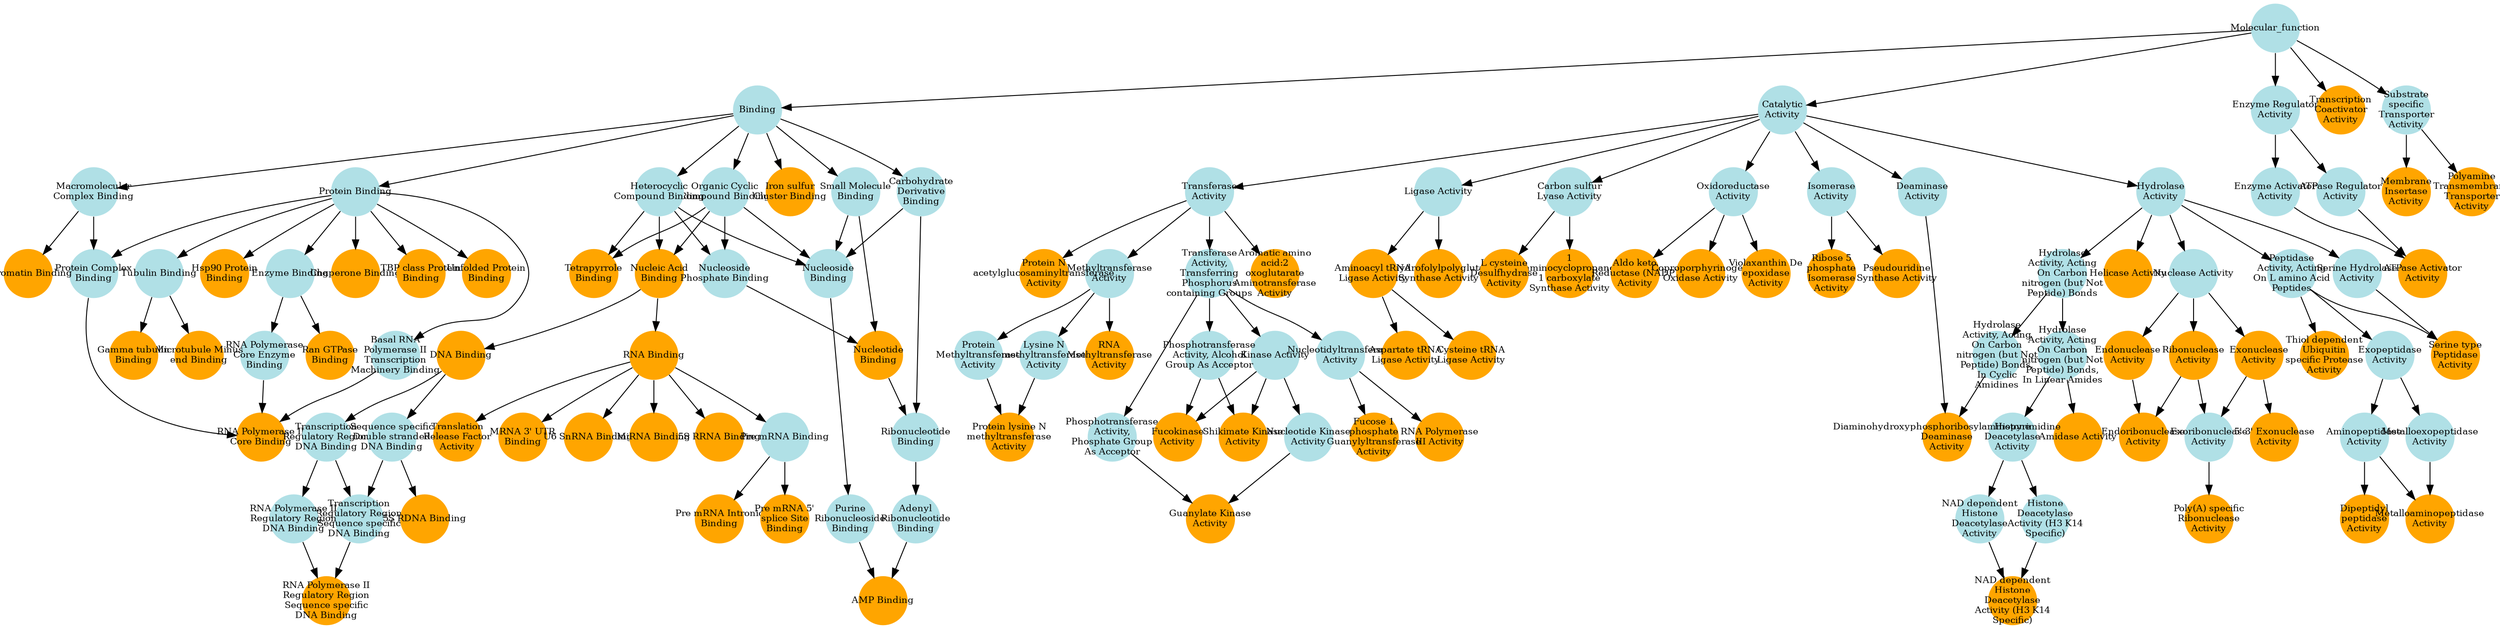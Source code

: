 digraph {
1 [style="filled", fixedsize="true", fontsize="10", shape="circle", width="0.75", fillcolor="powderblue", label="Molecular_function", color="transparent"];
2 [style="filled", fixedsize="true", fontsize="10", shape="circle", width="0.75", fillcolor="powderblue", label="Binding", color="transparent"];
3 [style="filled", fixedsize="true", fontsize="10", shape="circle", width="0.75", fillcolor="powderblue", label="Organic Cyclic
Compound Binding", color="transparent"];
4 [style="filled", fixedsize="true", fontsize="10", shape="circle", width="0.75", fillcolor="powderblue", label="Heterocyclic
Compound Binding", color="transparent"];
5 [style="filled", fixedsize="true", fontsize="10", shape="circle", width="0.75", fillcolor="orange", label="Nucleic Acid
Binding", color="transparent"];
6 [style="filled", fixedsize="true", fontsize="10", shape="circle", width="0.75", fillcolor="orange", label="RNA Binding", color="transparent"];
7 [style="filled", fixedsize="true", fontsize="10", shape="circle", width="0.75", fillcolor="powderblue", label="Small Molecule
Binding", color="transparent"];
8 [style="filled", fixedsize="true", fontsize="10", shape="circle", width="0.75", fillcolor="powderblue", label="Nucleoside
Phosphate Binding", color="transparent"];
9 [style="filled", fixedsize="true", fontsize="10", shape="circle", width="0.75", fillcolor="orange", label="Nucleotide
Binding", color="transparent"];
10 [style="filled", fixedsize="true", fontsize="10", shape="circle", width="0.75", fillcolor="powderblue", label="Catalytic
Activity", color="transparent"];
11 [style="filled", fixedsize="true", fontsize="10", shape="circle", width="0.75", fillcolor="powderblue", label="Hydrolase
Activity", color="transparent"];
12 [style="filled", fixedsize="true", fontsize="10", shape="circle", width="0.75", fillcolor="powderblue", label="Nuclease Activity", color="transparent"];
13 [style="filled", fixedsize="true", fontsize="10", shape="circle", width="0.75", fillcolor="orange", label="Exonuclease
Activity", color="transparent"];
14 [style="filled", fixedsize="true", fontsize="10", shape="circle", width="0.75", fillcolor="orange", label="5' 3' Exonuclease
Activity", color="transparent"];
15 [style="filled", fixedsize="true", fontsize="10", shape="circle", width="0.75", fillcolor="powderblue", label="Transferase
Activity", color="transparent"];
16 [style="filled", fixedsize="true", fontsize="10", shape="circle", width="0.75", fillcolor="powderblue", label="Methyltransferase
Activity", color="transparent"];
17 [style="filled", fixedsize="true", fontsize="10", shape="circle", width="0.75", fillcolor="orange", label="RNA
Methyltransferase
Activity", color="transparent"];
18 [style="filled", fixedsize="true", fontsize="10", shape="circle", width="0.75", fillcolor="orange", label="Helicase Activity", color="transparent"];
19 [style="filled", fixedsize="true", fontsize="10", shape="circle", width="0.75", fillcolor="powderblue", label="Protein Binding", color="transparent"];
20 [style="filled", fixedsize="true", fontsize="10", shape="circle", width="0.75", fillcolor="powderblue", label="Basal RNA
Polymerase II
Transcription
Machinery Binding", color="transparent"];
21 [style="filled", fixedsize="true", fontsize="10", shape="circle", width="0.75", fillcolor="powderblue", label="Macromolecular
Complex Binding", color="transparent"];
22 [style="filled", fixedsize="true", fontsize="10", shape="circle", width="0.75", fillcolor="powderblue", label="Protein Complex
Binding", color="transparent"];
23 [style="filled", fixedsize="true", fontsize="10", shape="circle", width="0.75", fillcolor="powderblue", label="Enzyme Binding", color="transparent"];
24 [style="filled", fixedsize="true", fontsize="10", shape="circle", width="0.75", fillcolor="powderblue", label="RNA Polymerase
Core Enzyme
Binding", color="transparent"];
25 [style="filled", fixedsize="true", fontsize="10", shape="circle", width="0.75", fillcolor="orange", label="RNA Polymerase II
Core Binding", color="transparent"];
26 [style="filled", fixedsize="true", fontsize="10", shape="circle", width="0.75", fillcolor="orange", label="Ribonuclease
Activity", color="transparent"];
27 [style="filled", fixedsize="true", fontsize="10", shape="circle", width="0.75", fillcolor="powderblue", label="Exoribonuclease
Activity", color="transparent"];
28 [style="filled", fixedsize="true", fontsize="10", shape="circle", width="0.75", fillcolor="orange", label="Poly(A) specific
Ribonuclease
Activity", color="transparent"];
29 [style="filled", fixedsize="true", fontsize="10", shape="circle", width="0.75", fillcolor="orange", label="Endonuclease
Activity", color="transparent"];
30 [style="filled", fixedsize="true", fontsize="10", shape="circle", width="0.75", fillcolor="powderblue", label="Ligase Activity", color="transparent"];
31 [style="filled", fixedsize="true", fontsize="10", shape="circle", width="0.75", fillcolor="orange", label="Tetrahydrofolylpolyglutamate
Synthase Activity", color="transparent"];
32 [style="filled", fixedsize="true", fontsize="10", shape="circle", width="0.75", fillcolor="powderblue", label="Carbon sulfur
Lyase Activity", color="transparent"];
33 [style="filled", fixedsize="true", fontsize="10", shape="circle", width="0.75", fillcolor="orange", label="1
aminocyclopropane
1 carboxylate
Synthase Activity", color="transparent"];
34 [style="filled", fixedsize="true", fontsize="10", shape="circle", width="0.75", fillcolor="powderblue", label="Transferase
Activity,
Transferring
Phosphorus
containing Groups", color="transparent"];
35 [style="filled", fixedsize="true", fontsize="10", shape="circle", width="0.75", fillcolor="powderblue", label="Kinase Activity", color="transparent"];
36 [style="filled", fixedsize="true", fontsize="10", shape="circle", width="0.75", fillcolor="powderblue", label="Phosphotransferase
Activity, Alcohol
Group As Acceptor", color="transparent"];
37 [style="filled", fixedsize="true", fontsize="10", shape="circle", width="0.75", fillcolor="orange", label="Shikimate Kinase
Activity", color="transparent"];
38 [style="filled", fixedsize="true", fontsize="10", shape="circle", width="0.75", fillcolor="orange", label="5S RRNA Binding", color="transparent"];
39 [style="filled", fixedsize="true", fontsize="10", shape="circle", width="0.75", fillcolor="powderblue", label="Enzyme Regulator
Activity", color="transparent"];
40 [style="filled", fixedsize="true", fontsize="10", shape="circle", width="0.75", fillcolor="powderblue", label="Enzyme Activator
Activity", color="transparent"];
41 [style="filled", fixedsize="true", fontsize="10", shape="circle", width="0.75", fillcolor="powderblue", label="ATPase Regulator
Activity", color="transparent"];
42 [style="filled", fixedsize="true", fontsize="10", shape="circle", width="0.75", fillcolor="orange", label="ATPase Activator
Activity", color="transparent"];
43 [style="filled", fixedsize="true", fontsize="10", shape="circle", width="0.75", fillcolor="orange", label="Transcription
Coactivator
Activity", color="transparent"];
44 [style="filled", fixedsize="true", fontsize="10", shape="circle", width="0.75", fillcolor="orange", label="Aminoacyl tRNA
Ligase Activity", color="transparent"];
45 [style="filled", fixedsize="true", fontsize="10", shape="circle", width="0.75", fillcolor="orange", label="Cysteine tRNA
Ligase Activity", color="transparent"];
46 [style="filled", fixedsize="true", fontsize="10", shape="circle", width="0.75", fillcolor="orange", label="Iron sulfur
Cluster Binding", color="transparent"];
47 [style="filled", fixedsize="true", fontsize="10", shape="circle", width="0.75", fillcolor="powderblue", label="Oxidoreductase
Activity", color="transparent"];
48 [style="filled", fixedsize="true", fontsize="10", shape="circle", width="0.75", fillcolor="orange", label="Aldo keto
Reductase (NADP)
Activity", color="transparent"];
49 [style="filled", fixedsize="true", fontsize="10", shape="circle", width="0.75", fillcolor="orange", label="Hsp90 Protein
Binding", color="transparent"];
50 [style="filled", fixedsize="true", fontsize="10", shape="circle", width="0.75", fillcolor="powderblue", label="Tubulin Binding", color="transparent"];
51 [style="filled", fixedsize="true", fontsize="10", shape="circle", width="0.75", fillcolor="orange", label="Microtubule Minus
end Binding", color="transparent"];
52 [style="filled", fixedsize="true", fontsize="10", shape="circle", width="0.75", fillcolor="orange", label="Chromatin Binding", color="transparent"];
53 [style="filled", fixedsize="true", fontsize="10", shape="circle", width="0.75", fillcolor="powderblue", label="Substrate
specific
Transporter
Activity", color="transparent"];
54 [style="filled", fixedsize="true", fontsize="10", shape="circle", width="0.75", fillcolor="orange", label="Membrane
Insertase
Activity", color="transparent"];
55 [style="filled", fixedsize="true", fontsize="10", shape="circle", width="0.75", fillcolor="powderblue", label="Hydrolase
Activity, Acting
On Carbon
nitrogen (but Not
Peptide) Bonds", color="transparent"];
56 [style="filled", fixedsize="true", fontsize="10", shape="circle", width="0.75", fillcolor="powderblue", label="Hydrolase
Activity, Acting
On Carbon
nitrogen (but Not
Peptide) Bonds,
In Linear Amides", color="transparent"];
57 [style="filled", fixedsize="true", fontsize="10", shape="circle", width="0.75", fillcolor="orange", label="Amidase Activity", color="transparent"];
58 [style="filled", fixedsize="true", fontsize="10", shape="circle", width="0.75", fillcolor="orange", label="Ran GTPase
Binding", color="transparent"];
59 [style="filled", fixedsize="true", fontsize="10", shape="circle", width="0.75", fillcolor="orange", label="Polyamine
Transmembrane
Transporter
Activity", color="transparent"];
60 [style="filled", fixedsize="true", fontsize="10", shape="circle", width="0.75", fillcolor="orange", label="Chaperone Binding", color="transparent"];
61 [style="filled", fixedsize="true", fontsize="10", shape="circle", width="0.75", fillcolor="powderblue", label="Pre mRNA Binding", color="transparent"];
62 [style="filled", fixedsize="true", fontsize="10", shape="circle", width="0.75", fillcolor="orange", label="Pre mRNA Intronic
Binding", color="transparent"];
63 [style="filled", fixedsize="true", fontsize="10", shape="circle", width="0.75", fillcolor="orange", label="Translation
Release Factor
Activity", color="transparent"];
64 [style="filled", fixedsize="true", fontsize="10", shape="circle", width="0.75", fillcolor="orange", label="DNA Binding", color="transparent"];
65 [style="filled", fixedsize="true", fontsize="10", shape="circle", width="0.75", fillcolor="powderblue", label="Transcription
Regulatory Region
DNA Binding", color="transparent"];
66 [style="filled", fixedsize="true", fontsize="10", shape="circle", width="0.75", fillcolor="powderblue", label="Sequence specific
Double stranded
DNA Binding", color="transparent"];
67 [style="filled", fixedsize="true", fontsize="10", shape="circle", width="0.75", fillcolor="powderblue", label="Transcription
Regulatory Region
Sequence specific
DNA Binding", color="transparent"];
68 [style="filled", fixedsize="true", fontsize="10", shape="circle", width="0.75", fillcolor="powderblue", label="RNA Polymerase II
Regulatory Region
DNA Binding", color="transparent"];
69 [style="filled", fixedsize="true", fontsize="10", shape="circle", width="0.75", fillcolor="orange", label="RNA Polymerase II
Regulatory Region
Sequence specific
DNA Binding", color="transparent"];
70 [style="filled", fixedsize="true", fontsize="10", shape="circle", width="0.75", fillcolor="orange", label="Gamma tubulin
Binding", color="transparent"];
71 [style="filled", fixedsize="true", fontsize="10", shape="circle", width="0.75", fillcolor="powderblue", label="Carbohydrate
Derivative
Binding", color="transparent"];
72 [style="filled", fixedsize="true", fontsize="10", shape="circle", width="0.75", fillcolor="powderblue", label="Nucleoside
Binding", color="transparent"];
73 [style="filled", fixedsize="true", fontsize="10", shape="circle", width="0.75", fillcolor="powderblue", label="Purine
Ribonucleoside
Binding", color="transparent"];
74 [style="filled", fixedsize="true", fontsize="10", shape="circle", width="0.75", fillcolor="powderblue", label="Ribonucleotide
Binding", color="transparent"];
75 [style="filled", fixedsize="true", fontsize="10", shape="circle", width="0.75", fillcolor="powderblue", label="Adenyl
Ribonucleotide
Binding", color="transparent"];
76 [style="filled", fixedsize="true", fontsize="10", shape="circle", width="0.75", fillcolor="orange", label="AMP Binding", color="transparent"];
77 [style="filled", fixedsize="true", fontsize="10", shape="circle", width="0.75", fillcolor="powderblue", label="Phosphotransferase
Activity,
Phosphate Group
As Acceptor", color="transparent"];
78 [style="filled", fixedsize="true", fontsize="10", shape="circle", width="0.75", fillcolor="powderblue", label="Nucleotide Kinase
Activity", color="transparent"];
79 [style="filled", fixedsize="true", fontsize="10", shape="circle", width="0.75", fillcolor="orange", label="Guanylate Kinase
Activity", color="transparent"];
80 [style="filled", fixedsize="true", fontsize="10", shape="circle", width="0.75", fillcolor="powderblue", label="Peptidase
Activity, Acting
On L amino Acid
Peptides", color="transparent"];
81 [style="filled", fixedsize="true", fontsize="10", shape="circle", width="0.75", fillcolor="orange", label="Thiol dependent
Ubiquitin
specific Protease
Activity", color="transparent"];
82 [style="filled", fixedsize="true", fontsize="10", shape="circle", width="0.75", fillcolor="orange", label="MRNA 3' UTR
Binding", color="transparent"];
83 [style="filled", fixedsize="true", fontsize="10", shape="circle", width="0.75", fillcolor="orange", label="Aromatic amino
acid:2
oxoglutarate
Aminotransferase
Activity", color="transparent"];
84 [style="filled", fixedsize="true", fontsize="10", shape="circle", width="0.75", fillcolor="orange", label="L cysteine
Desulfhydrase
Activity", color="transparent"];
85 [style="filled", fixedsize="true", fontsize="10", shape="circle", width="0.75", fillcolor="orange", label="5S RDNA Binding", color="transparent"];
86 [style="filled", fixedsize="true", fontsize="10", shape="circle", width="0.75", fillcolor="orange", label="Pre mRNA 5'
splice Site
Binding", color="transparent"];
87 [style="filled", fixedsize="true", fontsize="10", shape="circle", width="0.75", fillcolor="orange", label="Aspartate tRNA
Ligase Activity", color="transparent"];
88 [style="filled", fixedsize="true", fontsize="10", shape="circle", width="0.75", fillcolor="powderblue", label="Hydrolase
Activity, Acting
On Carbon
nitrogen (but Not
Peptide) Bonds,
In Cyclic
Amidines", color="transparent"];
89 [style="filled", fixedsize="true", fontsize="10", shape="circle", width="0.75", fillcolor="powderblue", label="Deaminase
Activity", color="transparent"];
90 [style="filled", fixedsize="true", fontsize="10", shape="circle", width="0.75", fillcolor="orange", label="Diaminohydroxyphosphoribosylaminopyrimidine
Deaminase
Activity", color="transparent"];
91 [style="filled", fixedsize="true", fontsize="10", shape="circle", width="0.75", fillcolor="powderblue", label="Nucleotidyltransferase
Activity", color="transparent"];
92 [style="filled", fixedsize="true", fontsize="10", shape="circle", width="0.75", fillcolor="orange", label="RNA Polymerase
III Activity", color="transparent"];
93 [style="filled", fixedsize="true", fontsize="10", shape="circle", width="0.75", fillcolor="orange", label="U6 SnRNA Binding", color="transparent"];
94 [style="filled", fixedsize="true", fontsize="10", shape="circle", width="0.75", fillcolor="powderblue", label="Exopeptidase
Activity", color="transparent"];
95 [style="filled", fixedsize="true", fontsize="10", shape="circle", width="0.75", fillcolor="powderblue", label="Aminopeptidase
Activity", color="transparent"];
96 [style="filled", fixedsize="true", fontsize="10", shape="circle", width="0.75", fillcolor="orange", label="Dipeptidyl
peptidase
Activity", color="transparent"];
97 [style="filled", fixedsize="true", fontsize="10", shape="circle", width="0.75", fillcolor="orange", label="Endoribonuclease
Activity", color="transparent"];
98 [style="filled", fixedsize="true", fontsize="10", shape="circle", width="0.75", fillcolor="powderblue", label="Serine Hydrolase
Activity", color="transparent"];
99 [style="filled", fixedsize="true", fontsize="10", shape="circle", width="0.75", fillcolor="orange", label="Serine type
Peptidase
Activity", color="transparent"];
100 [style="filled", fixedsize="true", fontsize="10", shape="circle", width="0.75", fillcolor="powderblue", label="Isomerase
Activity", color="transparent"];
101 [style="filled", fixedsize="true", fontsize="10", shape="circle", width="0.75", fillcolor="orange", label="Pseudouridine
Synthase Activity", color="transparent"];
102 [style="filled", fixedsize="true", fontsize="10", shape="circle", width="0.75", fillcolor="orange", label="Ribose 5
phosphate
Isomerase
Activity", color="transparent"];
103 [style="filled", fixedsize="true", fontsize="10", shape="circle", width="0.75", fillcolor="powderblue", label="Histone
Deacetylase
Activity", color="transparent"];
104 [style="filled", fixedsize="true", fontsize="10", shape="circle", width="0.75", fillcolor="powderblue", label="NAD dependent
Histone
Deacetylase
Activity", color="transparent"];
105 [style="filled", fixedsize="true", fontsize="10", shape="circle", width="0.75", fillcolor="powderblue", label="Histone
Deacetylase
Activity (H3 K14
Specific)", color="transparent"];
106 [style="filled", fixedsize="true", fontsize="10", shape="circle", width="0.75", fillcolor="orange", label="NAD dependent
Histone
Deacetylase
Activity (H3 K14
Specific)", color="transparent"];
107 [style="filled", fixedsize="true", fontsize="10", shape="circle", width="0.75", fillcolor="orange", label="MiRNA Binding", color="transparent"];
108 [style="filled", fixedsize="true", fontsize="10", shape="circle", width="0.75", fillcolor="orange", label="Coproporphyrinogen
Oxidase Activity", color="transparent"];
109 [style="filled", fixedsize="true", fontsize="10", shape="circle", width="0.75", fillcolor="orange", label="Violaxanthin De
epoxidase
Activity", color="transparent"];
110 [style="filled", fixedsize="true", fontsize="10", shape="circle", width="0.75", fillcolor="powderblue", label="Metalloexopeptidase
Activity", color="transparent"];
111 [style="filled", fixedsize="true", fontsize="10", shape="circle", width="0.75", fillcolor="orange", label="Metalloaminopeptidase
Activity", color="transparent"];
112 [style="filled", fixedsize="true", fontsize="10", shape="circle", width="0.75", fillcolor="orange", label="Fucose 1
phosphate
Guanylyltransferase
Activity", color="transparent"];
113 [style="filled", fixedsize="true", fontsize="10", shape="circle", width="0.75", fillcolor="orange", label="Fucokinase
Activity", color="transparent"];
114 [style="filled", fixedsize="true", fontsize="10", shape="circle", width="0.75", fillcolor="orange", label="Protein N
acetylglucosaminyltransferase
Activity", color="transparent"];
115 [style="filled", fixedsize="true", fontsize="10", shape="circle", width="0.75", fillcolor="orange", label="Tetrapyrrole
Binding", color="transparent"];
116 [style="filled", fixedsize="true", fontsize="10", shape="circle", width="0.75", fillcolor="orange", label="TBP class Protein
Binding", color="transparent"];
117 [style="filled", fixedsize="true", fontsize="10", shape="circle", width="0.75", fillcolor="orange", label="Unfolded Protein
Binding", color="transparent"];
118 [style="filled", fixedsize="true", fontsize="10", shape="circle", width="0.75", fillcolor="powderblue", label="Protein
Methyltransferase
Activity", color="transparent"];
119 [style="filled", fixedsize="true", fontsize="10", shape="circle", width="0.75", fillcolor="powderblue", label="Lysine N
methyltransferase
Activity", color="transparent"];
120 [style="filled", fixedsize="true", fontsize="10", shape="circle", width="0.75", fillcolor="orange", label="Protein lysine N
methyltransferase
Activity", color="transparent"];
1 -> 2 [color="#000000", lty="solid"];
2 -> 3 [color="#000000", lty="solid"];
2 -> 4 [color="#000000", lty="solid"];
3 -> 5 [color="#000000", lty="solid"];
4 -> 5 [color="#000000", lty="solid"];
5 -> 6 [color="#000000", lty="solid"];
2 -> 7 [color="#000000", lty="solid"];
3 -> 8 [color="#000000", lty="solid"];
4 -> 8 [color="#000000", lty="solid"];
7 -> 9 [color="#000000", lty="solid"];
8 -> 9 [color="#000000", lty="solid"];
1 -> 10 [color="#000000", lty="solid"];
10 -> 11 [color="#000000", lty="solid"];
11 -> 12 [color="#000000", lty="solid"];
12 -> 13 [color="#000000", lty="solid"];
13 -> 14 [color="#000000", lty="solid"];
10 -> 15 [color="#000000", lty="solid"];
15 -> 16 [color="#000000", lty="solid"];
16 -> 17 [color="#000000", lty="solid"];
11 -> 18 [color="#000000", lty="solid"];
2 -> 19 [color="#000000", lty="solid"];
19 -> 20 [color="#000000", lty="solid"];
2 -> 21 [color="#000000", lty="solid"];
19 -> 22 [color="#000000", lty="solid"];
21 -> 22 [color="#000000", lty="solid"];
19 -> 23 [color="#000000", lty="solid"];
23 -> 24 [color="#000000", lty="solid"];
20 -> 25 [color="#000000", lty="solid"];
22 -> 25 [color="#000000", lty="solid"];
24 -> 25 [color="#000000", lty="solid"];
12 -> 26 [color="#000000", lty="solid"];
13 -> 27 [color="#000000", lty="solid"];
26 -> 27 [color="#000000", lty="solid"];
27 -> 28 [color="#000000", lty="solid"];
12 -> 29 [color="#000000", lty="solid"];
10 -> 30 [color="#000000", lty="solid"];
30 -> 31 [color="#000000", lty="solid"];
10 -> 32 [color="#000000", lty="solid"];
32 -> 33 [color="#000000", lty="solid"];
15 -> 34 [color="#000000", lty="solid"];
34 -> 35 [color="#000000", lty="solid"];
34 -> 36 [color="#000000", lty="solid"];
35 -> 37 [color="#000000", lty="solid"];
36 -> 37 [color="#000000", lty="solid"];
6 -> 38 [color="#000000", lty="solid"];
1 -> 39 [color="#000000", lty="solid"];
39 -> 40 [color="#000000", lty="solid"];
39 -> 41 [color="#000000", lty="solid"];
40 -> 42 [color="#000000", lty="solid"];
41 -> 42 [color="#000000", lty="solid"];
1 -> 43 [color="#000000", lty="solid"];
30 -> 44 [color="#000000", lty="solid"];
44 -> 45 [color="#000000", lty="solid"];
2 -> 46 [color="#000000", lty="solid"];
10 -> 47 [color="#000000", lty="solid"];
47 -> 48 [color="#000000", lty="solid"];
19 -> 49 [color="#000000", lty="solid"];
19 -> 50 [color="#000000", lty="solid"];
50 -> 51 [color="#000000", lty="solid"];
21 -> 52 [color="#000000", lty="solid"];
1 -> 53 [color="#000000", lty="solid"];
53 -> 54 [color="#000000", lty="solid"];
11 -> 55 [color="#000000", lty="solid"];
55 -> 56 [color="#000000", lty="solid"];
56 -> 57 [color="#000000", lty="solid"];
23 -> 58 [color="#000000", lty="solid"];
53 -> 59 [color="#000000", lty="solid"];
19 -> 60 [color="#000000", lty="solid"];
6 -> 61 [color="#000000", lty="solid"];
61 -> 62 [color="#000000", lty="solid"];
6 -> 63 [color="#000000", lty="solid"];
5 -> 64 [color="#000000", lty="solid"];
64 -> 65 [color="#000000", lty="solid"];
64 -> 66 [color="#000000", lty="solid"];
65 -> 67 [color="#000000", lty="solid"];
66 -> 67 [color="#000000", lty="solid"];
65 -> 68 [color="#000000", lty="solid"];
67 -> 69 [color="#000000", lty="solid"];
68 -> 69 [color="#000000", lty="solid"];
50 -> 70 [color="#000000", lty="solid"];
2 -> 71 [color="#000000", lty="solid"];
3 -> 72 [color="#000000", lty="solid"];
4 -> 72 [color="#000000", lty="solid"];
7 -> 72 [color="#000000", lty="solid"];
71 -> 72 [color="#000000", lty="solid"];
72 -> 73 [color="#000000", lty="solid"];
9 -> 74 [color="#000000", lty="solid"];
71 -> 74 [color="#000000", lty="solid"];
74 -> 75 [color="#000000", lty="solid"];
73 -> 76 [color="#000000", lty="solid"];
75 -> 76 [color="#000000", lty="solid"];
34 -> 77 [color="#000000", lty="solid"];
35 -> 78 [color="#000000", lty="solid"];
77 -> 79 [color="#000000", lty="solid"];
78 -> 79 [color="#000000", lty="solid"];
11 -> 80 [color="#000000", lty="solid"];
80 -> 81 [color="#000000", lty="solid"];
6 -> 82 [color="#000000", lty="solid"];
15 -> 83 [color="#000000", lty="solid"];
32 -> 84 [color="#000000", lty="solid"];
66 -> 85 [color="#000000", lty="solid"];
61 -> 86 [color="#000000", lty="solid"];
44 -> 87 [color="#000000", lty="solid"];
55 -> 88 [color="#000000", lty="solid"];
10 -> 89 [color="#000000", lty="solid"];
88 -> 90 [color="#000000", lty="solid"];
89 -> 90 [color="#000000", lty="solid"];
34 -> 91 [color="#000000", lty="solid"];
91 -> 92 [color="#000000", lty="solid"];
6 -> 93 [color="#000000", lty="solid"];
80 -> 94 [color="#000000", lty="solid"];
94 -> 95 [color="#000000", lty="solid"];
95 -> 96 [color="#000000", lty="solid"];
26 -> 97 [color="#000000", lty="solid"];
29 -> 97 [color="#000000", lty="solid"];
11 -> 98 [color="#000000", lty="solid"];
80 -> 99 [color="#000000", lty="solid"];
98 -> 99 [color="#000000", lty="solid"];
10 -> 100 [color="#000000", lty="solid"];
100 -> 101 [color="#000000", lty="solid"];
100 -> 102 [color="#000000", lty="solid"];
56 -> 103 [color="#000000", lty="solid"];
103 -> 104 [color="#000000", lty="solid"];
103 -> 105 [color="#000000", lty="solid"];
104 -> 106 [color="#000000", lty="solid"];
105 -> 106 [color="#000000", lty="solid"];
6 -> 107 [color="#000000", lty="solid"];
47 -> 108 [color="#000000", lty="solid"];
47 -> 109 [color="#000000", lty="solid"];
94 -> 110 [color="#000000", lty="solid"];
95 -> 111 [color="#000000", lty="solid"];
110 -> 111 [color="#000000", lty="solid"];
91 -> 112 [color="#000000", lty="solid"];
35 -> 113 [color="#000000", lty="solid"];
36 -> 113 [color="#000000", lty="solid"];
15 -> 114 [color="#000000", lty="solid"];
3 -> 115 [color="#000000", lty="solid"];
4 -> 115 [color="#000000", lty="solid"];
19 -> 116 [color="#000000", lty="solid"];
19 -> 117 [color="#000000", lty="solid"];
16 -> 118 [color="#000000", lty="solid"];
16 -> 119 [color="#000000", lty="solid"];
118 -> 120 [color="#000000", lty="solid"];
119 -> 120 [color="#000000", lty="solid"];
}
